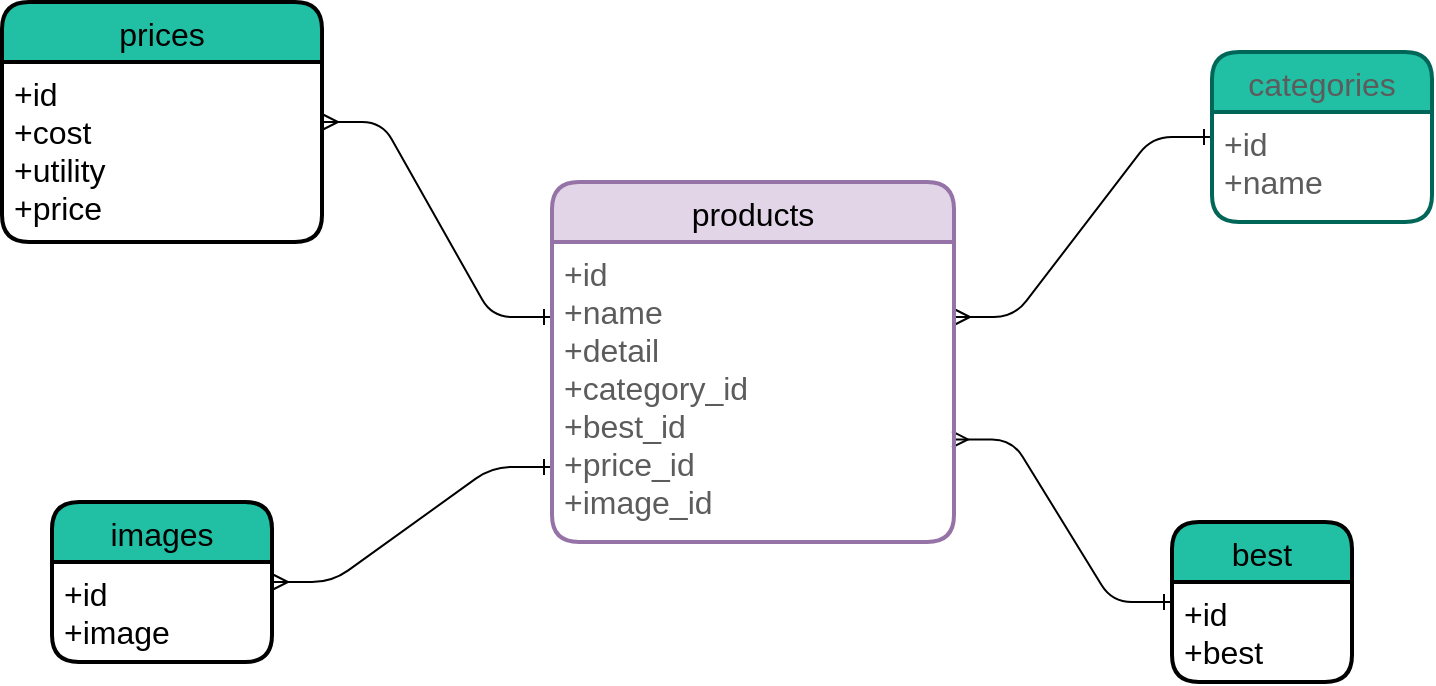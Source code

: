 <mxfile version="13.5.9" type="device"><diagram id="HYj8BkaEWrp7-KbeSlYm" name="Page-1"><mxGraphModel dx="865" dy="483" grid="1" gridSize="10" guides="1" tooltips="1" connect="1" arrows="1" fold="1" page="1" pageScale="1" pageWidth="827" pageHeight="1169" background="none" math="0" shadow="0"><root><mxCell id="0"/><mxCell id="1" parent="0"/><mxCell id="rrrTUp1Cnh0Fj5vC30wS-53" value="" style="edgeStyle=entityRelationEdgeStyle;fontSize=12;html=1;endArrow=ERone;strokeColor=#000000;fillColor=#21C0A5;entryX=0;entryY=0.5;entryDx=0;entryDy=0;exitX=1;exitY=0.25;exitDx=0;exitDy=0;startArrow=ERmany;startFill=0;endFill=0;" parent="1" source="rrrTUp1Cnh0Fj5vC30wS-32" target="rrrTUp1Cnh0Fj5vC30wS-33" edge="1"><mxGeometry width="100" height="100" relative="1" as="geometry"><mxPoint x="390" y="100" as="sourcePoint"/><mxPoint x="490" as="targetPoint"/></mxGeometry></mxCell><mxCell id="rrrTUp1Cnh0Fj5vC30wS-56" value="" style="fontSize=12;html=1;endArrow=ERone;strokeColor=#000000;fillColor=#21C0A5;entryX=0;entryY=0.5;entryDx=0;entryDy=0;exitX=0.995;exitY=0.658;exitDx=0;exitDy=0;endFill=0;startArrow=ERmany;startFill=0;edgeStyle=entityRelationEdgeStyle;elbow=vertical;exitPerimeter=0;" parent="1" source="rrrTUp1Cnh0Fj5vC30wS-32" target="rrrTUp1Cnh0Fj5vC30wS-54" edge="1"><mxGeometry width="100" height="100" relative="1" as="geometry"><mxPoint x="360" y="330" as="sourcePoint"/><mxPoint x="460" y="230" as="targetPoint"/></mxGeometry></mxCell><mxCell id="rrrTUp1Cnh0Fj5vC30wS-62" style="edgeStyle=entityRelationEdgeStyle;rounded=1;sketch=0;orthogonalLoop=1;jettySize=auto;html=1;entryX=0;entryY=0.25;entryDx=0;entryDy=0;startArrow=ERmany;startFill=0;endArrow=ERone;endFill=0;strokeColor=#000000;fillColor=#21C0A5;fontColor=#5C5C5C;" parent="1" source="rrrTUp1Cnh0Fj5vC30wS-59" target="rrrTUp1Cnh0Fj5vC30wS-32" edge="1"><mxGeometry relative="1" as="geometry"/></mxCell><mxCell id="rrrTUp1Cnh0Fj5vC30wS-65" style="edgeStyle=entityRelationEdgeStyle;rounded=1;sketch=0;orthogonalLoop=1;jettySize=auto;html=1;entryX=0;entryY=0.75;entryDx=0;entryDy=0;startArrow=ERmany;startFill=0;endArrow=ERone;endFill=0;strokeColor=#000000;fillColor=#21C0A5;fontColor=#5C5C5C;" parent="1" source="rrrTUp1Cnh0Fj5vC30wS-63" target="rrrTUp1Cnh0Fj5vC30wS-32" edge="1"><mxGeometry relative="1" as="geometry"/></mxCell><mxCell id="rrrTUp1Cnh0Fj5vC30wS-63" value="images" style="swimlane;childLayout=stackLayout;horizontal=1;startSize=30;horizontalStack=0;rounded=1;fontSize=16;fontStyle=0;strokeWidth=2;resizeParent=0;resizeLast=1;shadow=0;dashed=0;align=center;sketch=0;fillColor=#21C0A5;" parent="1" vertex="1"><mxGeometry x="90" y="330" width="110" height="80" as="geometry"><mxRectangle x="90" y="330" width="70" height="30" as="alternateBounds"/></mxGeometry></mxCell><mxCell id="rrrTUp1Cnh0Fj5vC30wS-64" value="+id&#10;+image" style="align=left;strokeColor=none;fillColor=none;spacingLeft=4;fontSize=16;verticalAlign=top;resizable=0;rotatable=0;part=1;" parent="rrrTUp1Cnh0Fj5vC30wS-63" vertex="1"><mxGeometry y="30" width="110" height="50" as="geometry"/></mxCell><mxCell id="rrrTUp1Cnh0Fj5vC30wS-59" value="prices" style="swimlane;childLayout=stackLayout;horizontal=1;startSize=30;horizontalStack=0;rounded=1;fontSize=16;fontStyle=0;strokeWidth=2;resizeParent=0;resizeLast=1;shadow=0;dashed=0;align=center;sketch=0;fillColor=#21C0A5;" parent="1" vertex="1"><mxGeometry x="65" y="80" width="160" height="120" as="geometry"/></mxCell><mxCell id="rrrTUp1Cnh0Fj5vC30wS-60" value="+id&#10;+cost&#10;+utility&#10;+price" style="align=left;strokeColor=none;fillColor=none;spacingLeft=4;fontSize=16;verticalAlign=top;resizable=0;rotatable=0;part=1;" parent="rrrTUp1Cnh0Fj5vC30wS-59" vertex="1"><mxGeometry y="30" width="160" height="90" as="geometry"/></mxCell><mxCell id="rrrTUp1Cnh0Fj5vC30wS-31" value="products" style="swimlane;childLayout=stackLayout;horizontal=1;startSize=30;horizontalStack=0;rounded=1;fontSize=16;fontStyle=0;strokeWidth=2;resizeParent=0;resizeLast=1;shadow=0;dashed=0;align=center;fillColor=#e1d5e7;strokeColor=#9673a6;" parent="1" vertex="1"><mxGeometry x="340" y="170" width="201" height="180" as="geometry"/></mxCell><mxCell id="rrrTUp1Cnh0Fj5vC30wS-32" value="+id&#10;+name&#10;+detail&#10;+category_id&#10;+best_id&#10;+price_id&#10;+image_id" style="align=left;strokeColor=none;fillColor=none;spacingLeft=4;fontSize=16;verticalAlign=top;resizable=0;rotatable=0;part=1;fontColor=#5C5C5C;" parent="rrrTUp1Cnh0Fj5vC30wS-31" vertex="1"><mxGeometry y="30" width="201" height="150" as="geometry"/></mxCell><mxCell id="rrrTUp1Cnh0Fj5vC30wS-33" value="categories" style="swimlane;childLayout=stackLayout;horizontal=1;startSize=30;horizontalStack=0;rounded=1;fontSize=16;fontStyle=0;strokeWidth=2;resizeParent=0;resizeLast=1;shadow=0;dashed=0;align=center;fillColor=#21C0A5;strokeColor=#006658;fontColor=#5C5C5C;swimlaneLine=1;" parent="1" vertex="1"><mxGeometry x="670" y="105" width="110" height="85" as="geometry"><mxRectangle x="670" y="105" width="90" height="30" as="alternateBounds"/></mxGeometry></mxCell><mxCell id="rrrTUp1Cnh0Fj5vC30wS-34" value="+id&#10;+name" style="align=left;strokeColor=none;fillColor=none;spacingLeft=4;fontSize=16;verticalAlign=top;resizable=0;rotatable=0;part=1;fontColor=#5C5C5C;" parent="rrrTUp1Cnh0Fj5vC30wS-33" vertex="1"><mxGeometry y="30" width="110" height="55" as="geometry"/></mxCell><mxCell id="rrrTUp1Cnh0Fj5vC30wS-54" value="best" style="swimlane;childLayout=stackLayout;horizontal=1;startSize=30;horizontalStack=0;rounded=1;fontSize=16;fontStyle=0;strokeWidth=2;resizeParent=0;resizeLast=1;shadow=0;dashed=0;align=center;sketch=0;fillColor=#21C0A5;" parent="1" vertex="1"><mxGeometry x="650" y="340" width="90" height="80" as="geometry"/></mxCell><mxCell id="rrrTUp1Cnh0Fj5vC30wS-55" value="+id&#10;+best" style="align=left;strokeColor=none;fillColor=none;spacingLeft=4;fontSize=16;verticalAlign=top;resizable=0;rotatable=0;part=1;" parent="rrrTUp1Cnh0Fj5vC30wS-54" vertex="1"><mxGeometry y="30" width="90" height="50" as="geometry"/></mxCell></root></mxGraphModel></diagram></mxfile>